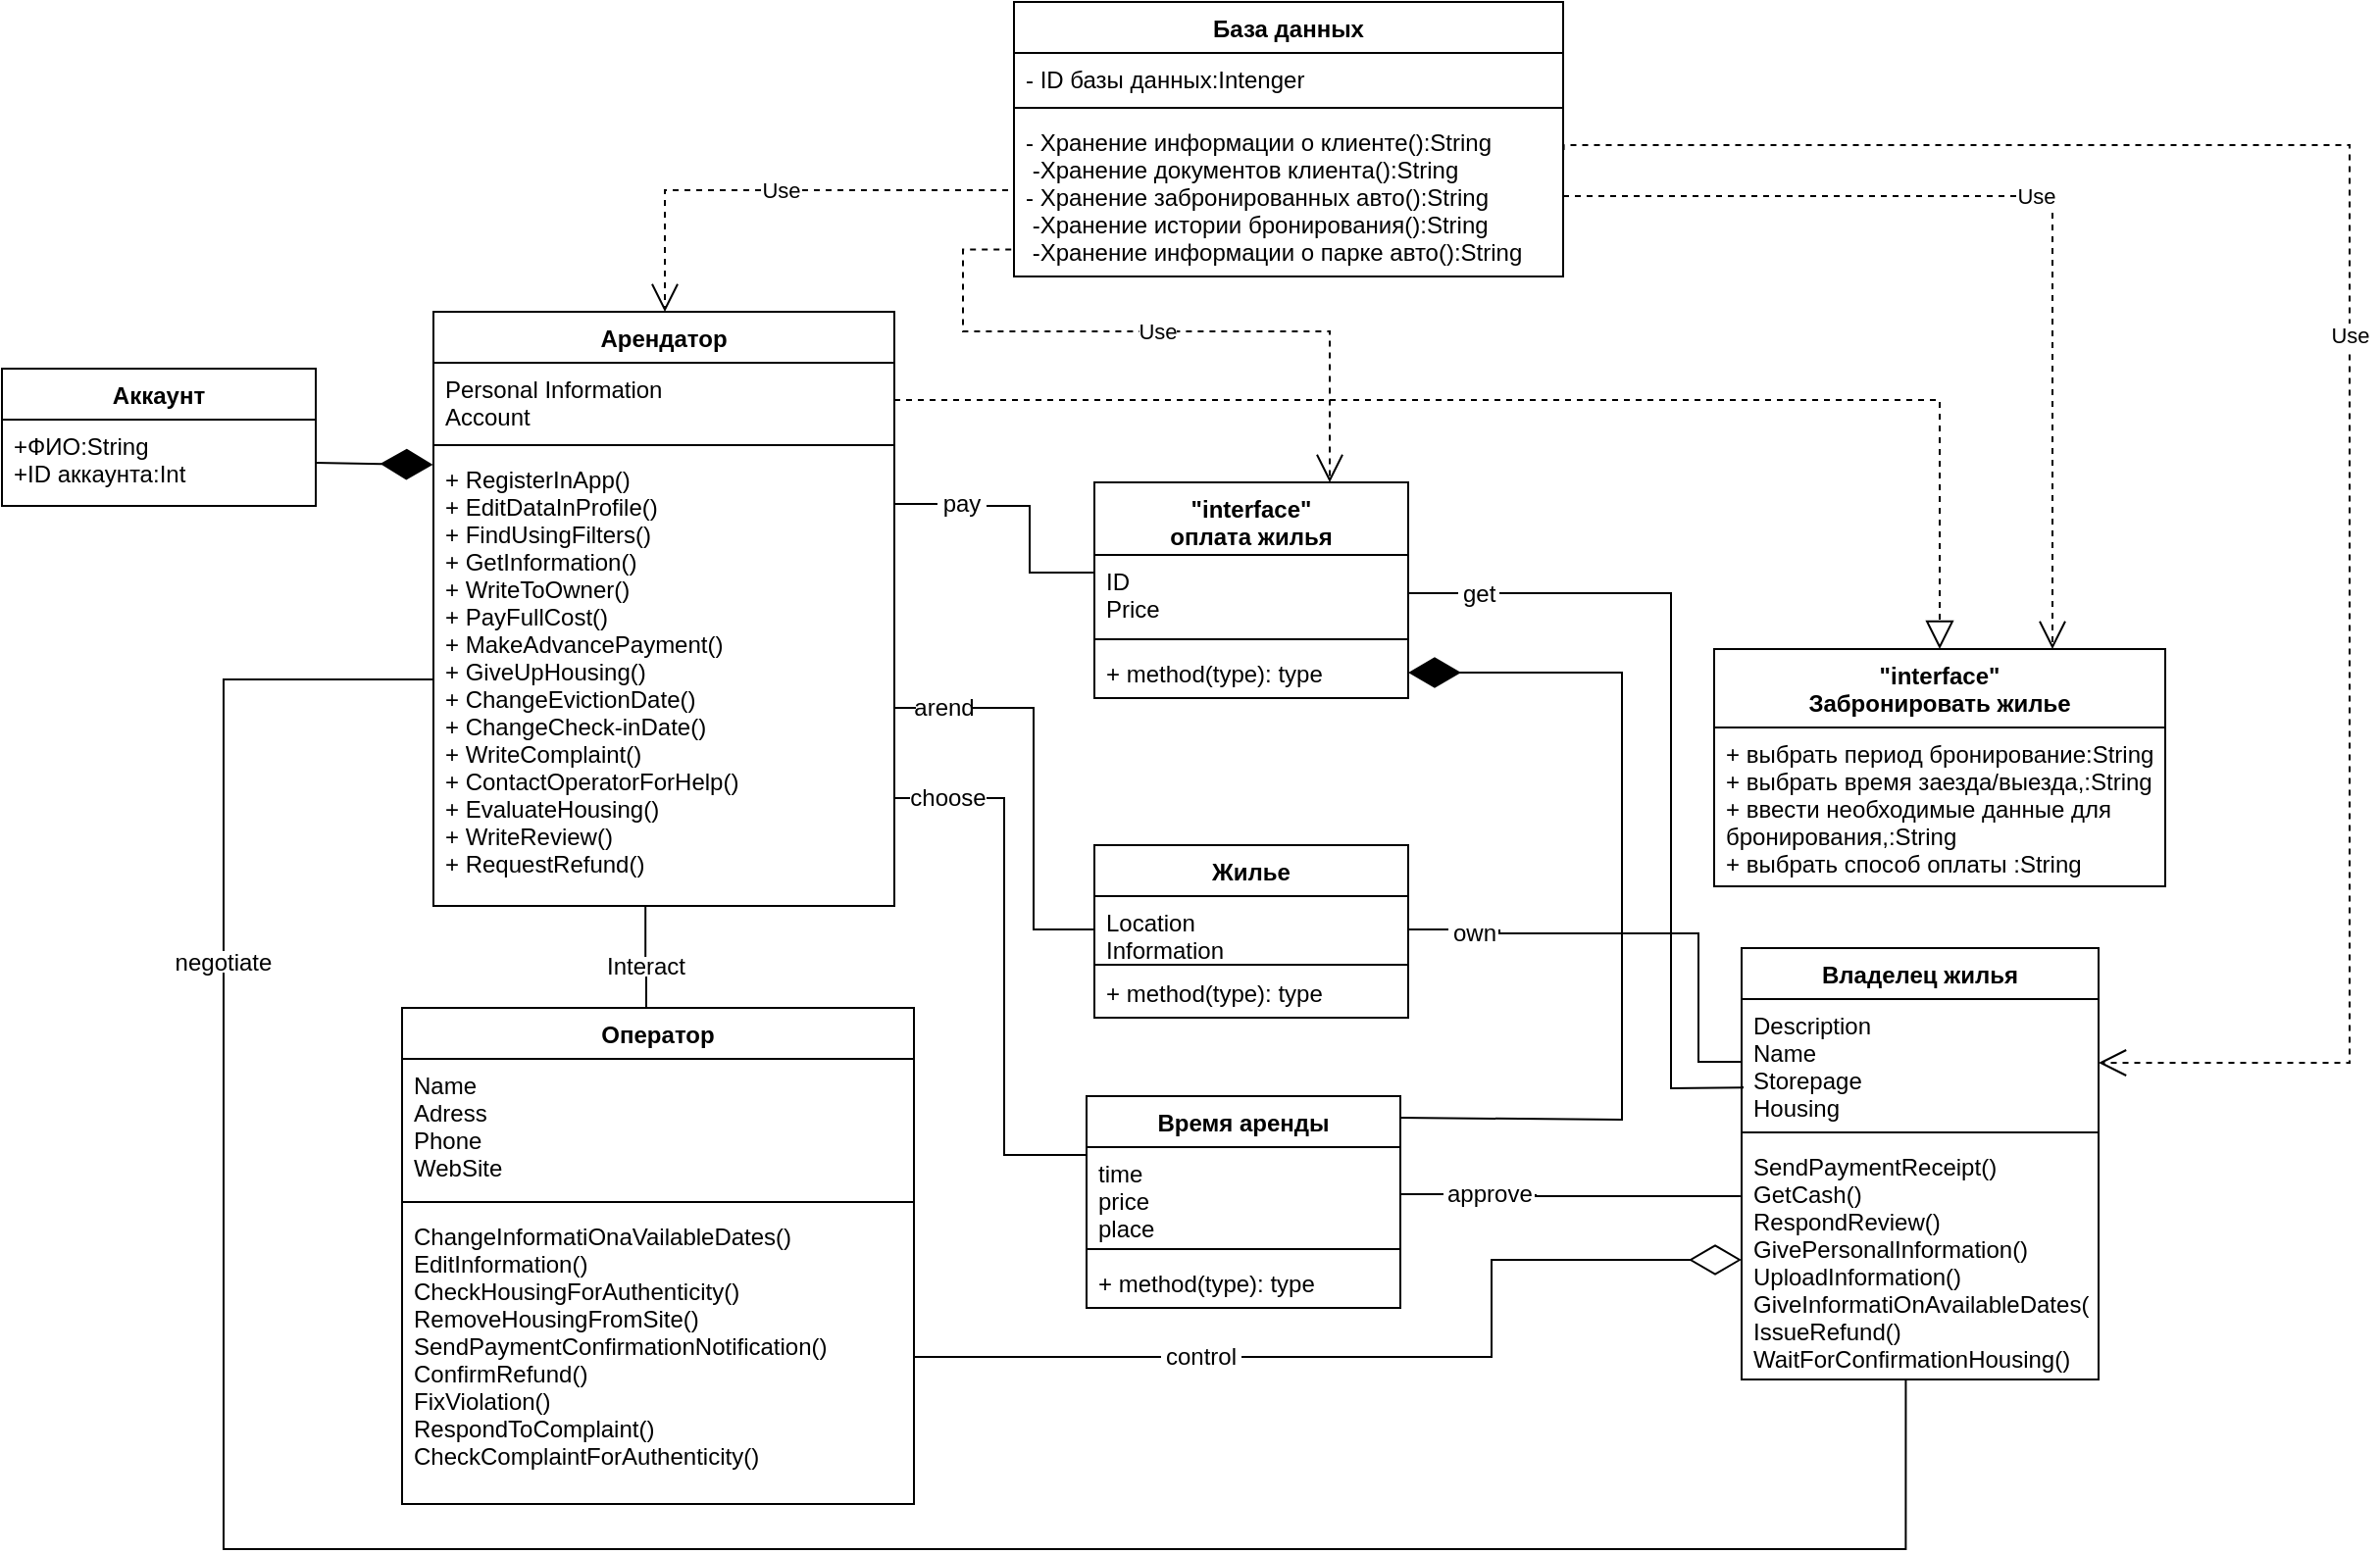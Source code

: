 <mxfile version="22.0.4" type="google" pages="2">
  <diagram id="-S3YY5vVqqPt6Rw0K9Pr" name="Страница 1">
    <mxGraphModel grid="0" page="0" gridSize="10" guides="1" tooltips="1" connect="1" arrows="1" fold="1" pageScale="1" pageWidth="827" pageHeight="1169" math="0" shadow="0">
      <root>
        <mxCell id="0" />
        <mxCell id="1" parent="0" />
        <mxCell id="wkZWv4jO5fBGfH9fX4oG-76" value="Арендатор" style="swimlane;fontStyle=1;align=center;verticalAlign=top;childLayout=stackLayout;horizontal=1;startSize=26;horizontalStack=0;resizeParent=1;resizeParentMax=0;resizeLast=0;collapsible=1;marginBottom=0;" vertex="1" parent="1">
          <mxGeometry x="136" y="1356" width="235" height="303" as="geometry" />
        </mxCell>
        <mxCell id="wkZWv4jO5fBGfH9fX4oG-77" value="Personal Information&#xa;Account" style="text;strokeColor=none;fillColor=none;align=left;verticalAlign=top;spacingLeft=4;spacingRight=4;overflow=hidden;rotatable=0;points=[[0,0.5],[1,0.5]];portConstraint=eastwest;" vertex="1" parent="wkZWv4jO5fBGfH9fX4oG-76">
          <mxGeometry y="26" width="235" height="38" as="geometry" />
        </mxCell>
        <mxCell id="wkZWv4jO5fBGfH9fX4oG-78" value="" style="line;strokeWidth=1;fillColor=none;align=left;verticalAlign=middle;spacingTop=-1;spacingLeft=3;spacingRight=3;rotatable=0;labelPosition=right;points=[];portConstraint=eastwest;" vertex="1" parent="wkZWv4jO5fBGfH9fX4oG-76">
          <mxGeometry y="64" width="235" height="8" as="geometry" />
        </mxCell>
        <mxCell id="wkZWv4jO5fBGfH9fX4oG-79" value="+ RegisterInApp()&#xa;+ EditDataInProfile()&#xa;+ FindUsingFilters()&#xa;+ GetInformation()&#xa;+ WriteToOwner()&#xa;+ PayFullCost()&#xa;+ MakeAdvancePayment()&#xa;+ GiveUpHousing()&#xa;+ ChangeEvictionDate()&#xa;+ ChangeCheck-inDate()&#xa;+ WriteComplaint()&#xa;+ ContactOperatorForHelp()&#xa;+ EvaluateHousing()&#xa;+ WriteReview()&#xa;+ RequestRefund()" style="text;strokeColor=none;fillColor=none;align=left;verticalAlign=top;spacingLeft=4;spacingRight=4;overflow=hidden;rotatable=0;points=[[0,0.5],[1,0.5]];portConstraint=eastwest;" vertex="1" parent="wkZWv4jO5fBGfH9fX4oG-76">
          <mxGeometry y="72" width="235" height="231" as="geometry" />
        </mxCell>
        <mxCell id="wkZWv4jO5fBGfH9fX4oG-81" value="Время аренды" style="swimlane;fontStyle=1;align=center;verticalAlign=top;childLayout=stackLayout;horizontal=1;startSize=26;horizontalStack=0;resizeParent=1;resizeParentMax=0;resizeLast=0;collapsible=1;marginBottom=0;" vertex="1" parent="1">
          <mxGeometry x="469" y="1756" width="160" height="108" as="geometry" />
        </mxCell>
        <mxCell id="wkZWv4jO5fBGfH9fX4oG-82" value="time&#xa;price &#xa;place" style="text;strokeColor=none;fillColor=none;align=left;verticalAlign=top;spacingLeft=4;spacingRight=4;overflow=hidden;rotatable=0;points=[[0,0.5],[1,0.5]];portConstraint=eastwest;" vertex="1" parent="wkZWv4jO5fBGfH9fX4oG-81">
          <mxGeometry y="26" width="160" height="48" as="geometry" />
        </mxCell>
        <mxCell id="wkZWv4jO5fBGfH9fX4oG-83" value="" style="line;strokeWidth=1;fillColor=none;align=left;verticalAlign=middle;spacingTop=-1;spacingLeft=3;spacingRight=3;rotatable=0;labelPosition=right;points=[];portConstraint=eastwest;" vertex="1" parent="wkZWv4jO5fBGfH9fX4oG-81">
          <mxGeometry y="74" width="160" height="8" as="geometry" />
        </mxCell>
        <mxCell id="wkZWv4jO5fBGfH9fX4oG-84" value="+ method(type): type" style="text;strokeColor=none;fillColor=none;align=left;verticalAlign=top;spacingLeft=4;spacingRight=4;overflow=hidden;rotatable=0;points=[[0,0.5],[1,0.5]];portConstraint=eastwest;" vertex="1" parent="wkZWv4jO5fBGfH9fX4oG-81">
          <mxGeometry y="82" width="160" height="26" as="geometry" />
        </mxCell>
        <mxCell id="wkZWv4jO5fBGfH9fX4oG-85" value="Оператор" style="swimlane;fontStyle=1;align=center;verticalAlign=top;childLayout=stackLayout;horizontal=1;startSize=26;horizontalStack=0;resizeParent=1;resizeParentMax=0;resizeLast=0;collapsible=1;marginBottom=0;" vertex="1" parent="1">
          <mxGeometry x="120" y="1711" width="261" height="253" as="geometry" />
        </mxCell>
        <mxCell id="wkZWv4jO5fBGfH9fX4oG-86" value="Name&#xa;Adress&#xa;Phone&#xa;WebSite" style="text;strokeColor=none;fillColor=none;align=left;verticalAlign=top;spacingLeft=4;spacingRight=4;overflow=hidden;rotatable=0;points=[[0,0.5],[1,0.5]];portConstraint=eastwest;" vertex="1" parent="wkZWv4jO5fBGfH9fX4oG-85">
          <mxGeometry y="26" width="261" height="69" as="geometry" />
        </mxCell>
        <mxCell id="wkZWv4jO5fBGfH9fX4oG-87" value="" style="line;strokeWidth=1;fillColor=none;align=left;verticalAlign=middle;spacingTop=-1;spacingLeft=3;spacingRight=3;rotatable=0;labelPosition=right;points=[];portConstraint=eastwest;" vertex="1" parent="wkZWv4jO5fBGfH9fX4oG-85">
          <mxGeometry y="95" width="261" height="8" as="geometry" />
        </mxCell>
        <mxCell id="wkZWv4jO5fBGfH9fX4oG-88" value="ChangeInformatiOnaVailableDates()&#xa;EditInformation()&#xa;CheckHousingForAuthenticity()&#xa;RemoveHousingFromSite()&#xa;SendPaymentConfirmationNotification()&#xa;ConfirmRefund()&#xa;FixViolation()&#xa;RespondToComplaint()&#xa;CheckComplaintForAuthenticity()" style="text;strokeColor=none;fillColor=none;align=left;verticalAlign=top;spacingLeft=4;spacingRight=4;overflow=hidden;rotatable=0;points=[[0,0.5],[1,0.5]];portConstraint=eastwest;" vertex="1" parent="wkZWv4jO5fBGfH9fX4oG-85">
          <mxGeometry y="103" width="261" height="150" as="geometry" />
        </mxCell>
        <mxCell id="wkZWv4jO5fBGfH9fX4oG-97" value="Жилье" style="swimlane;fontStyle=1;align=center;verticalAlign=top;childLayout=stackLayout;horizontal=1;startSize=26;horizontalStack=0;resizeParent=1;resizeParentMax=0;resizeLast=0;collapsible=1;marginBottom=0;" vertex="1" parent="1">
          <mxGeometry x="473" y="1628" width="160" height="88" as="geometry" />
        </mxCell>
        <mxCell id="wkZWv4jO5fBGfH9fX4oG-98" value="Location&#xa;Information" style="text;strokeColor=none;fillColor=none;align=left;verticalAlign=top;spacingLeft=4;spacingRight=4;overflow=hidden;rotatable=0;points=[[0,0.5],[1,0.5]];portConstraint=eastwest;" vertex="1" parent="wkZWv4jO5fBGfH9fX4oG-97">
          <mxGeometry y="26" width="160" height="34" as="geometry" />
        </mxCell>
        <mxCell id="wkZWv4jO5fBGfH9fX4oG-99" value="" style="line;strokeWidth=1;fillColor=none;align=left;verticalAlign=middle;spacingTop=-1;spacingLeft=3;spacingRight=3;rotatable=0;labelPosition=right;points=[];portConstraint=eastwest;" vertex="1" parent="wkZWv4jO5fBGfH9fX4oG-97">
          <mxGeometry y="60" width="160" height="2" as="geometry" />
        </mxCell>
        <mxCell id="wkZWv4jO5fBGfH9fX4oG-100" value="+ method(type): type" style="text;strokeColor=none;fillColor=none;align=left;verticalAlign=top;spacingLeft=4;spacingRight=4;overflow=hidden;rotatable=0;points=[[0,0.5],[1,0.5]];portConstraint=eastwest;" vertex="1" parent="wkZWv4jO5fBGfH9fX4oG-97">
          <mxGeometry y="62" width="160" height="26" as="geometry" />
        </mxCell>
        <mxCell id="wkZWv4jO5fBGfH9fX4oG-101" value="&quot;interface&quot;&#xa;оплата жилья" style="swimlane;fontStyle=1;align=center;verticalAlign=top;childLayout=stackLayout;horizontal=1;startSize=37;horizontalStack=0;resizeParent=1;resizeParentMax=0;resizeLast=0;collapsible=1;marginBottom=0;" vertex="1" parent="1">
          <mxGeometry x="473" y="1443" width="160" height="110" as="geometry" />
        </mxCell>
        <mxCell id="wkZWv4jO5fBGfH9fX4oG-102" value="ID&#xa;Price" style="text;strokeColor=none;fillColor=none;align=left;verticalAlign=top;spacingLeft=4;spacingRight=4;overflow=hidden;rotatable=0;points=[[0,0.5],[1,0.5]];portConstraint=eastwest;" vertex="1" parent="wkZWv4jO5fBGfH9fX4oG-101">
          <mxGeometry y="37" width="160" height="39" as="geometry" />
        </mxCell>
        <mxCell id="wkZWv4jO5fBGfH9fX4oG-103" value="" style="line;strokeWidth=1;fillColor=none;align=left;verticalAlign=middle;spacingTop=-1;spacingLeft=3;spacingRight=3;rotatable=0;labelPosition=right;points=[];portConstraint=eastwest;" vertex="1" parent="wkZWv4jO5fBGfH9fX4oG-101">
          <mxGeometry y="76" width="160" height="8" as="geometry" />
        </mxCell>
        <mxCell id="wkZWv4jO5fBGfH9fX4oG-104" value="+ method(type): type" style="text;strokeColor=none;fillColor=none;align=left;verticalAlign=top;spacingLeft=4;spacingRight=4;overflow=hidden;rotatable=0;points=[[0,0.5],[1,0.5]];portConstraint=eastwest;" vertex="1" parent="wkZWv4jO5fBGfH9fX4oG-101">
          <mxGeometry y="84" width="160" height="26" as="geometry" />
        </mxCell>
        <mxCell id="wkZWv4jO5fBGfH9fX4oG-107" value="Владелец жилья" style="swimlane;fontStyle=1;align=center;verticalAlign=top;childLayout=stackLayout;horizontal=1;startSize=26;horizontalStack=0;resizeParent=1;resizeParentMax=0;resizeLast=0;collapsible=1;marginBottom=0;" vertex="1" parent="1">
          <mxGeometry x="803" y="1680.5" width="182" height="220" as="geometry" />
        </mxCell>
        <mxCell id="wkZWv4jO5fBGfH9fX4oG-108" value="Description&#xa;Name&#xa;Storepage&#xa;Housing" style="text;strokeColor=none;fillColor=none;align=left;verticalAlign=top;spacingLeft=4;spacingRight=4;overflow=hidden;rotatable=0;points=[[0,0.5],[1,0.5]];portConstraint=eastwest;" vertex="1" parent="wkZWv4jO5fBGfH9fX4oG-107">
          <mxGeometry y="26" width="182" height="64" as="geometry" />
        </mxCell>
        <mxCell id="wkZWv4jO5fBGfH9fX4oG-109" value="" style="line;strokeWidth=1;fillColor=none;align=left;verticalAlign=middle;spacingTop=-1;spacingLeft=3;spacingRight=3;rotatable=0;labelPosition=right;points=[];portConstraint=eastwest;" vertex="1" parent="wkZWv4jO5fBGfH9fX4oG-107">
          <mxGeometry y="90" width="182" height="8" as="geometry" />
        </mxCell>
        <mxCell id="wkZWv4jO5fBGfH9fX4oG-110" value="SendPaymentReceipt()&#xa;GetCash()&#xa;RespondReview()&#xa;GivePersonalInformation()&#xa;UploadInformation()&#xa;GiveInformatiOnAvailableDates()&#xa;IssueRefund()&#xa;WaitForConfirmationHousing()" style="text;strokeColor=none;fillColor=none;align=left;verticalAlign=top;spacingLeft=4;spacingRight=4;overflow=hidden;rotatable=0;points=[[0,0.5],[1,0.5]];portConstraint=eastwest;" vertex="1" parent="wkZWv4jO5fBGfH9fX4oG-107">
          <mxGeometry y="98" width="182" height="122" as="geometry" />
        </mxCell>
        <mxCell id="wkZWv4jO5fBGfH9fX4oG-129" value="" style="endArrow=none;html=1;rounded=0;edgeStyle=orthogonalEdgeStyle;exitX=0;exitY=0.5;exitDx=0;exitDy=0;entryX=1;entryY=0.5;entryDx=0;entryDy=0;startArrow=none;" edge="1" parent="1" source="wkZWv4jO5fBGfH9fX4oG-149" target="wkZWv4jO5fBGfH9fX4oG-79">
          <mxGeometry relative="1" as="geometry">
            <mxPoint x="410" y="1648" as="sourcePoint" />
            <mxPoint x="570" y="1648" as="targetPoint" />
          </mxGeometry>
        </mxCell>
        <mxCell id="wkZWv4jO5fBGfH9fX4oG-136" value="" style="endArrow=none;html=1;rounded=0;edgeStyle=orthogonalEdgeStyle;entryX=0;entryY=0.5;entryDx=0;entryDy=0;startArrow=none;" edge="1" parent="1" source="wkZWv4jO5fBGfH9fX4oG-147" target="wkZWv4jO5fBGfH9fX4oG-102">
          <mxGeometry relative="1" as="geometry">
            <mxPoint x="439" y="1826" as="sourcePoint" />
            <mxPoint x="599" y="1826" as="targetPoint" />
            <Array as="points">
              <mxPoint x="440" y="1455" />
              <mxPoint x="440" y="1489" />
            </Array>
          </mxGeometry>
        </mxCell>
        <mxCell id="wkZWv4jO5fBGfH9fX4oG-140" value="" style="endArrow=diamondThin;endFill=0;endSize=24;html=1;rounded=0;edgeStyle=orthogonalEdgeStyle;exitX=1;exitY=0.5;exitDx=0;exitDy=0;entryX=0;entryY=0.5;entryDx=0;entryDy=0;startArrow=none;" edge="1" parent="1" source="vnEjhBpyxunlKA2A0PJT-8" target="wkZWv4jO5fBGfH9fX4oG-110">
          <mxGeometry width="160" relative="1" as="geometry">
            <mxPoint x="454" y="1663" as="sourcePoint" />
            <mxPoint x="614" y="1663" as="targetPoint" />
          </mxGeometry>
        </mxCell>
        <mxCell id="wkZWv4jO5fBGfH9fX4oG-147" value="pay" style="text;html=1;strokeColor=none;fillColor=none;align=center;verticalAlign=middle;whiteSpace=wrap;rounded=0;" vertex="1" parent="1">
          <mxGeometry x="393" y="1446" width="25" height="16" as="geometry" />
        </mxCell>
        <mxCell id="wkZWv4jO5fBGfH9fX4oG-148" value="" style="endArrow=none;html=1;rounded=0;edgeStyle=orthogonalEdgeStyle;entryX=0;entryY=0.5;entryDx=0;entryDy=0;" edge="1" parent="1" source="wkZWv4jO5fBGfH9fX4oG-79" target="wkZWv4jO5fBGfH9fX4oG-147">
          <mxGeometry relative="1" as="geometry">
            <mxPoint x="371" y="1455" as="sourcePoint" />
            <mxPoint x="473.0" y="1488.5" as="targetPoint" />
            <Array as="points">
              <mxPoint x="374" y="1454" />
              <mxPoint x="374" y="1454" />
            </Array>
          </mxGeometry>
        </mxCell>
        <mxCell id="wkZWv4jO5fBGfH9fX4oG-149" value="arend" style="text;html=1;strokeColor=none;fillColor=none;align=center;verticalAlign=middle;whiteSpace=wrap;rounded=0;" vertex="1" parent="1">
          <mxGeometry x="382" y="1543" width="29" height="30" as="geometry" />
        </mxCell>
        <mxCell id="wkZWv4jO5fBGfH9fX4oG-150" value="" style="endArrow=none;html=1;rounded=0;edgeStyle=orthogonalEdgeStyle;exitX=0;exitY=0.5;exitDx=0;exitDy=0;entryX=1;entryY=0.5;entryDx=0;entryDy=0;" edge="1" parent="1" source="wkZWv4jO5fBGfH9fX4oG-98" target="wkZWv4jO5fBGfH9fX4oG-149">
          <mxGeometry relative="1" as="geometry">
            <mxPoint x="471" y="1606" as="sourcePoint" />
            <mxPoint x="371" y="1558" as="targetPoint" />
          </mxGeometry>
        </mxCell>
        <mxCell id="wkZWv4jO5fBGfH9fX4oG-152" value="" style="endArrow=none;html=1;rounded=0;edgeStyle=orthogonalEdgeStyle;startArrow=none;exitX=0.5;exitY=1;exitDx=0;exitDy=0;" edge="1" parent="1" source="wkZWv4jO5fBGfH9fX4oG-153" target="wkZWv4jO5fBGfH9fX4oG-85">
          <mxGeometry relative="1" as="geometry">
            <mxPoint x="237" y="1704" as="sourcePoint" />
            <mxPoint x="244" y="1710" as="targetPoint" />
            <Array as="points">
              <mxPoint x="244" y="1711" />
              <mxPoint x="244" y="1711" />
            </Array>
          </mxGeometry>
        </mxCell>
        <mxCell id="wkZWv4jO5fBGfH9fX4oG-153" value="Interact" style="text;html=1;strokeColor=none;fillColor=none;align=center;verticalAlign=middle;whiteSpace=wrap;rounded=0;" vertex="1" parent="1">
          <mxGeometry x="224" y="1685" width="41" height="10" as="geometry" />
        </mxCell>
        <mxCell id="wkZWv4jO5fBGfH9fX4oG-154" value="" style="endArrow=none;html=1;rounded=0;edgeStyle=orthogonalEdgeStyle;exitX=0.46;exitY=1;exitDx=0;exitDy=0;exitPerimeter=0;" edge="1" parent="1" source="wkZWv4jO5fBGfH9fX4oG-79" target="wkZWv4jO5fBGfH9fX4oG-153">
          <mxGeometry relative="1" as="geometry">
            <mxPoint x="244.1" y="1673" as="sourcePoint" />
            <mxPoint x="250" y="1711" as="targetPoint" />
            <Array as="points">
              <mxPoint x="244" y="1678" />
              <mxPoint x="244" y="1678" />
            </Array>
          </mxGeometry>
        </mxCell>
        <mxCell id="wkZWv4jO5fBGfH9fX4oG-155" value="" style="endArrow=none;html=1;rounded=0;edgeStyle=orthogonalEdgeStyle;entryX=0;entryY=0.5;entryDx=0;entryDy=0;exitX=0.5;exitY=0;exitDx=0;exitDy=0;startArrow=none;" edge="1" parent="1" source="wkZWv4jO5fBGfH9fX4oG-151" target="wkZWv4jO5fBGfH9fX4oG-79">
          <mxGeometry relative="1" as="geometry">
            <mxPoint x="218" y="1563" as="sourcePoint" />
            <mxPoint x="378" y="1563" as="targetPoint" />
            <Array as="points">
              <mxPoint x="29" y="1544" />
            </Array>
          </mxGeometry>
        </mxCell>
        <mxCell id="wkZWv4jO5fBGfH9fX4oG-151" value="negotiate" style="text;html=1;strokeColor=none;fillColor=none;align=center;verticalAlign=middle;whiteSpace=wrap;rounded=0;" vertex="1" parent="1">
          <mxGeometry x="3" y="1682" width="52" height="11" as="geometry" />
        </mxCell>
        <mxCell id="wkZWv4jO5fBGfH9fX4oG-156" value="" style="endArrow=none;html=1;rounded=0;edgeStyle=orthogonalEdgeStyle;entryX=0.5;entryY=1;entryDx=0;entryDy=0;exitX=0.46;exitY=1.004;exitDx=0;exitDy=0;exitPerimeter=0;" edge="1" parent="1" source="wkZWv4jO5fBGfH9fX4oG-110" target="wkZWv4jO5fBGfH9fX4oG-151">
          <mxGeometry relative="1" as="geometry">
            <mxPoint x="945.92" y="1948.232" as="sourcePoint" />
            <mxPoint x="136" y="1558" as="targetPoint" />
            <Array as="points">
              <mxPoint x="887" y="1987" />
              <mxPoint x="29" y="1987" />
            </Array>
          </mxGeometry>
        </mxCell>
        <mxCell id="vnEjhBpyxunlKA2A0PJT-5" value="choose" style="text;html=1;strokeColor=none;fillColor=none;align=center;verticalAlign=middle;whiteSpace=wrap;rounded=0;" vertex="1" parent="1">
          <mxGeometry x="379" y="1596" width="39" height="16" as="geometry" />
        </mxCell>
        <mxCell id="vnEjhBpyxunlKA2A0PJT-6" value="" style="edgeStyle=orthogonalEdgeStyle;rounded=0;orthogonalLoop=1;jettySize=auto;html=1;entryX=0;entryY=0.5;entryDx=0;entryDy=0;endArrow=none;" edge="1" parent="1" source="wkZWv4jO5fBGfH9fX4oG-76" target="vnEjhBpyxunlKA2A0PJT-5">
          <mxGeometry relative="1" as="geometry">
            <mxPoint x="371" y="1605" as="sourcePoint" />
            <mxPoint x="473" y="1786" as="targetPoint" />
            <Array as="points">
              <mxPoint x="379" y="1604" />
              <mxPoint x="379" y="1604" />
            </Array>
          </mxGeometry>
        </mxCell>
        <mxCell id="vnEjhBpyxunlKA2A0PJT-7" value="" style="endArrow=none;html=1;rounded=0;edgeStyle=orthogonalEdgeStyle;entryX=1;entryY=0.5;entryDx=0;entryDy=0;" edge="1" parent="1" source="wkZWv4jO5fBGfH9fX4oG-82" target="vnEjhBpyxunlKA2A0PJT-5">
          <mxGeometry relative="1" as="geometry">
            <mxPoint x="441" y="1678" as="sourcePoint" />
            <mxPoint x="379" y="1599" as="targetPoint" />
            <Array as="points">
              <mxPoint x="427" y="1786" />
              <mxPoint x="427" y="1604" />
            </Array>
          </mxGeometry>
        </mxCell>
        <mxCell id="vnEjhBpyxunlKA2A0PJT-8" value="control" style="text;html=1;strokeColor=none;fillColor=none;align=center;verticalAlign=middle;whiteSpace=wrap;rounded=0;" vertex="1" parent="1">
          <mxGeometry x="507" y="1884" width="41" height="10" as="geometry" />
        </mxCell>
        <mxCell id="vnEjhBpyxunlKA2A0PJT-9" value="" style="endArrow=none;endFill=0;endSize=24;html=1;rounded=0;edgeStyle=orthogonalEdgeStyle;exitX=1;exitY=0.5;exitDx=0;exitDy=0;entryX=0;entryY=0.5;entryDx=0;entryDy=0;" edge="1" parent="1" source="wkZWv4jO5fBGfH9fX4oG-88" target="vnEjhBpyxunlKA2A0PJT-8">
          <mxGeometry width="160" relative="1" as="geometry">
            <mxPoint x="381" y="1889" as="sourcePoint" />
            <mxPoint x="872" y="1889" as="targetPoint" />
          </mxGeometry>
        </mxCell>
        <mxCell id="vnEjhBpyxunlKA2A0PJT-10" value="" style="endArrow=none;html=1;rounded=0;edgeStyle=orthogonalEdgeStyle;entryX=1;entryY=0.5;entryDx=0;entryDy=0;exitX=0;exitY=0.5;exitDx=0;exitDy=0;startArrow=none;" edge="1" parent="1" source="vnEjhBpyxunlKA2A0PJT-15" target="wkZWv4jO5fBGfH9fX4oG-98">
          <mxGeometry relative="1" as="geometry">
            <mxPoint x="714" y="1761" as="sourcePoint" />
            <mxPoint x="659" y="1578.971" as="targetPoint" />
            <Array as="points" />
          </mxGeometry>
        </mxCell>
        <mxCell id="vnEjhBpyxunlKA2A0PJT-11" value="" style="endArrow=none;html=1;rounded=0;edgeStyle=orthogonalEdgeStyle;entryX=1;entryY=0.5;entryDx=0;entryDy=0;exitX=0;exitY=0.5;exitDx=0;exitDy=0;startArrow=none;" edge="1" parent="1" source="vnEjhBpyxunlKA2A0PJT-17" target="wkZWv4jO5fBGfH9fX4oG-82">
          <mxGeometry relative="1" as="geometry">
            <mxPoint x="683" y="1711" as="sourcePoint" />
            <mxPoint x="628" y="1528.971" as="targetPoint" />
            <Array as="points" />
          </mxGeometry>
        </mxCell>
        <mxCell id="vnEjhBpyxunlKA2A0PJT-12" value="" style="endArrow=none;html=1;rounded=0;edgeStyle=orthogonalEdgeStyle;entryX=1;entryY=0.5;entryDx=0;entryDy=0;exitX=0;exitY=0.5;exitDx=0;exitDy=0;startArrow=none;" edge="1" parent="1" source="vnEjhBpyxunlKA2A0PJT-13" target="wkZWv4jO5fBGfH9fX4oG-102">
          <mxGeometry relative="1" as="geometry">
            <mxPoint x="744" y="1741" as="sourcePoint" />
            <mxPoint x="689" y="1558.971" as="targetPoint" />
            <Array as="points" />
          </mxGeometry>
        </mxCell>
        <mxCell id="vnEjhBpyxunlKA2A0PJT-13" value="get" style="text;whiteSpace=wrap;html=1;" vertex="1" parent="1">
          <mxGeometry x="658.5" y="1485.5" width="21" height="28" as="geometry" />
        </mxCell>
        <mxCell id="vnEjhBpyxunlKA2A0PJT-14" value="" style="endArrow=none;html=1;rounded=0;edgeStyle=orthogonalEdgeStyle;entryX=1;entryY=0.5;entryDx=0;entryDy=0;exitX=-0.002;exitY=0.705;exitDx=0;exitDy=0;exitPerimeter=0;" edge="1" parent="1" source="wkZWv4jO5fBGfH9fX4oG-108" target="vnEjhBpyxunlKA2A0PJT-13">
          <mxGeometry relative="1" as="geometry">
            <mxPoint x="873.456" y="1784.3" as="sourcePoint" />
            <mxPoint x="633" y="1488.5" as="targetPoint" />
            <Array as="points">
              <mxPoint x="804" y="1752" />
              <mxPoint x="767" y="1752" />
              <mxPoint x="767" y="1500" />
            </Array>
          </mxGeometry>
        </mxCell>
        <mxCell id="vnEjhBpyxunlKA2A0PJT-15" value="own" style="text;whiteSpace=wrap;html=1;" vertex="1" parent="1">
          <mxGeometry x="653.5" y="1658.5" width="26" height="25" as="geometry" />
        </mxCell>
        <mxCell id="vnEjhBpyxunlKA2A0PJT-16" value="" style="endArrow=none;html=1;rounded=0;edgeStyle=orthogonalEdgeStyle;entryX=1;entryY=0.5;entryDx=0;entryDy=0;exitX=0;exitY=0.5;exitDx=0;exitDy=0;" edge="1" parent="1" source="wkZWv4jO5fBGfH9fX4oG-108" target="vnEjhBpyxunlKA2A0PJT-15">
          <mxGeometry relative="1" as="geometry">
            <mxPoint x="872" y="1794.5" as="sourcePoint" />
            <mxPoint x="633" y="1637" as="targetPoint" />
            <Array as="points">
              <mxPoint x="781" y="1739" />
              <mxPoint x="781" y="1673" />
              <mxPoint x="680" y="1673" />
            </Array>
          </mxGeometry>
        </mxCell>
        <mxCell id="vnEjhBpyxunlKA2A0PJT-17" value="approve" style="text;whiteSpace=wrap;html=1;" vertex="1" parent="1">
          <mxGeometry x="651" y="1792" width="47" height="28" as="geometry" />
        </mxCell>
        <mxCell id="vnEjhBpyxunlKA2A0PJT-18" value="" style="endArrow=none;html=1;rounded=0;edgeStyle=orthogonalEdgeStyle;entryX=1;entryY=0.5;entryDx=0;entryDy=0;exitX=-0.003;exitY=0.234;exitDx=0;exitDy=0;exitPerimeter=0;" edge="1" parent="1" source="wkZWv4jO5fBGfH9fX4oG-110" target="vnEjhBpyxunlKA2A0PJT-17">
          <mxGeometry relative="1" as="geometry">
            <mxPoint x="871.272" y="1806.281" as="sourcePoint" />
            <mxPoint x="633" y="1786" as="targetPoint" />
            <Array as="points">
              <mxPoint x="698" y="1807" />
            </Array>
          </mxGeometry>
        </mxCell>
        <mxCell id="6zBJDuaUsH8erSHYBg0u-50" value="&quot;interface&quot;&#xa;Забронировать жилье" style="swimlane;fontStyle=1;align=center;verticalAlign=top;childLayout=stackLayout;horizontal=1;startSize=40;horizontalStack=0;resizeParent=1;resizeParentMax=0;resizeLast=0;collapsible=1;marginBottom=0;" vertex="1" parent="1">
          <mxGeometry x="789" y="1528" width="230" height="121" as="geometry" />
        </mxCell>
        <mxCell id="6zBJDuaUsH8erSHYBg0u-51" value="+ выбрать период бронирование:String&#xa;+ выбрать время заезда/выезда,:String&#xa;+ ввести необходимые данные для &#xa;бронирования,:String&#xa;+ выбрать способ оплаты :String" style="text;strokeColor=none;fillColor=none;align=left;verticalAlign=top;spacingLeft=4;spacingRight=4;overflow=hidden;rotatable=0;points=[[0,0.5],[1,0.5]];portConstraint=eastwest;" vertex="1" parent="6zBJDuaUsH8erSHYBg0u-50">
          <mxGeometry y="40" width="230" height="81" as="geometry" />
        </mxCell>
        <mxCell id="6zBJDuaUsH8erSHYBg0u-53" value="" style="endArrow=block;dashed=1;endFill=0;endSize=12;html=1;rounded=0;exitX=1;exitY=0.5;exitDx=0;exitDy=0;entryX=0.5;entryY=0;entryDx=0;entryDy=0;edgeStyle=orthogonalEdgeStyle;" edge="1" parent="1" source="wkZWv4jO5fBGfH9fX4oG-77" target="6zBJDuaUsH8erSHYBg0u-50">
          <mxGeometry width="160" relative="1" as="geometry">
            <mxPoint x="1139" y="1346" as="sourcePoint" />
            <mxPoint x="999" y="1335" as="targetPoint" />
            <Array as="points">
              <mxPoint x="904" y="1401" />
            </Array>
          </mxGeometry>
        </mxCell>
        <mxCell id="6zBJDuaUsH8erSHYBg0u-54" value="База данных" style="swimlane;fontStyle=1;align=center;verticalAlign=top;childLayout=stackLayout;horizontal=1;startSize=26;horizontalStack=0;resizeParent=1;resizeParentMax=0;resizeLast=0;collapsible=1;marginBottom=0;" vertex="1" parent="1">
          <mxGeometry x="432" y="1198" width="280" height="140" as="geometry" />
        </mxCell>
        <mxCell id="6zBJDuaUsH8erSHYBg0u-55" value="- ID базы данных:Intenger" style="text;strokeColor=none;fillColor=none;align=left;verticalAlign=top;spacingLeft=4;spacingRight=4;overflow=hidden;rotatable=0;points=[[0,0.5],[1,0.5]];portConstraint=eastwest;" vertex="1" parent="6zBJDuaUsH8erSHYBg0u-54">
          <mxGeometry y="26" width="280" height="24" as="geometry" />
        </mxCell>
        <mxCell id="6zBJDuaUsH8erSHYBg0u-56" value="" style="line;strokeWidth=1;fillColor=none;align=left;verticalAlign=middle;spacingTop=-1;spacingLeft=3;spacingRight=3;rotatable=0;labelPosition=right;points=[];portConstraint=eastwest;" vertex="1" parent="6zBJDuaUsH8erSHYBg0u-54">
          <mxGeometry y="50" width="280" height="8" as="geometry" />
        </mxCell>
        <mxCell id="6zBJDuaUsH8erSHYBg0u-57" value="- Хранение информации о клиенте():String&#xa; -Хранение документов клиента():String&#xa;- Хранение забронированных авто():String&#xa; -Хранение истории бронирования():String&#xa; -Хранение информации о парке авто():String" style="text;strokeColor=none;fillColor=none;align=left;verticalAlign=top;spacingLeft=4;spacingRight=4;overflow=hidden;rotatable=0;points=[[0,0.5],[1,0.5]];portConstraint=eastwest;" vertex="1" parent="6zBJDuaUsH8erSHYBg0u-54">
          <mxGeometry y="58" width="280" height="82" as="geometry" />
        </mxCell>
        <mxCell id="6zBJDuaUsH8erSHYBg0u-58" value="Use" style="endArrow=open;endSize=12;dashed=1;html=1;rounded=0;exitX=1;exitY=0.5;exitDx=0;exitDy=0;edgeStyle=orthogonalEdgeStyle;entryX=0.75;entryY=0;entryDx=0;entryDy=0;" edge="1" parent="1" source="6zBJDuaUsH8erSHYBg0u-57" target="6zBJDuaUsH8erSHYBg0u-50">
          <mxGeometry width="160" relative="1" as="geometry">
            <mxPoint x="1864" y="1207" as="sourcePoint" />
            <mxPoint x="1724" y="1521" as="targetPoint" />
            <Array as="points">
              <mxPoint x="961" y="1297" />
            </Array>
          </mxGeometry>
        </mxCell>
        <mxCell id="6zBJDuaUsH8erSHYBg0u-59" value="Use" style="endArrow=open;endSize=12;dashed=1;html=1;rounded=0;exitX=0;exitY=0.5;exitDx=0;exitDy=0;edgeStyle=orthogonalEdgeStyle;entryX=0.5;entryY=0;entryDx=0;entryDy=0;" edge="1" parent="1" source="6zBJDuaUsH8erSHYBg0u-57" target="wkZWv4jO5fBGfH9fX4oG-76">
          <mxGeometry width="160" relative="1" as="geometry">
            <mxPoint x="722" y="1307" as="sourcePoint" />
            <mxPoint x="1041" y="1588" as="targetPoint" />
            <Array as="points">
              <mxPoint x="432" y="1294" />
              <mxPoint x="254" y="1294" />
              <mxPoint x="254" y="1356" />
            </Array>
          </mxGeometry>
        </mxCell>
        <mxCell id="6zBJDuaUsH8erSHYBg0u-60" value="Use" style="endArrow=open;endSize=12;dashed=1;html=1;rounded=0;edgeStyle=orthogonalEdgeStyle;entryX=1;entryY=0.5;entryDx=0;entryDy=0;exitX=1.001;exitY=0.214;exitDx=0;exitDy=0;exitPerimeter=0;" edge="1" parent="1" source="6zBJDuaUsH8erSHYBg0u-57" target="wkZWv4jO5fBGfH9fX4oG-108">
          <mxGeometry width="160" relative="1" as="geometry">
            <mxPoint x="446" y="1415" as="sourcePoint" />
            <mxPoint x="264" y="1366" as="targetPoint" />
            <Array as="points">
              <mxPoint x="712" y="1271" />
              <mxPoint x="1113" y="1271" />
              <mxPoint x="1113" y="1739" />
              <mxPoint x="985" y="1739" />
            </Array>
          </mxGeometry>
        </mxCell>
        <mxCell id="6zBJDuaUsH8erSHYBg0u-61" value="" style="endArrow=diamondThin;endFill=1;endSize=24;html=1;rounded=0;exitX=1;exitY=0.102;exitDx=0;exitDy=0;entryX=1;entryY=0.5;entryDx=0;entryDy=0;exitPerimeter=0;edgeStyle=orthogonalEdgeStyle;" edge="1" parent="1" source="wkZWv4jO5fBGfH9fX4oG-81" target="wkZWv4jO5fBGfH9fX4oG-104">
          <mxGeometry width="160" relative="1" as="geometry">
            <mxPoint x="1334" y="1352" as="sourcePoint" />
            <mxPoint x="1504" y="1324" as="targetPoint" />
            <Array as="points">
              <mxPoint x="742" y="1768" />
              <mxPoint x="742" y="1540" />
            </Array>
          </mxGeometry>
        </mxCell>
        <mxCell id="6zBJDuaUsH8erSHYBg0u-62" value="Аккаунт" style="swimlane;fontStyle=1;align=center;verticalAlign=top;childLayout=stackLayout;horizontal=1;startSize=26;horizontalStack=0;resizeParent=1;resizeParentMax=0;resizeLast=0;collapsible=1;marginBottom=0;" vertex="1" parent="1">
          <mxGeometry x="-84" y="1385" width="160" height="70" as="geometry" />
        </mxCell>
        <mxCell id="6zBJDuaUsH8erSHYBg0u-63" value="+ФИО:String&#xa;+ID аккаунта:Int" style="text;strokeColor=none;fillColor=none;align=left;verticalAlign=top;spacingLeft=4;spacingRight=4;overflow=hidden;rotatable=0;points=[[0,0.5],[1,0.5]];portConstraint=eastwest;" vertex="1" parent="6zBJDuaUsH8erSHYBg0u-62">
          <mxGeometry y="26" width="160" height="44" as="geometry" />
        </mxCell>
        <mxCell id="6zBJDuaUsH8erSHYBg0u-64" value="" style="endArrow=diamondThin;endFill=1;endSize=24;html=1;rounded=0;exitX=1;exitY=0.5;exitDx=0;exitDy=0;entryX=-0.001;entryY=0.026;entryDx=0;entryDy=0;entryPerimeter=0;" edge="1" parent="1" source="6zBJDuaUsH8erSHYBg0u-63" target="wkZWv4jO5fBGfH9fX4oG-79">
          <mxGeometry width="160" relative="1" as="geometry">
            <mxPoint x="-186" y="1526" as="sourcePoint" />
            <mxPoint x="-68" y="1526" as="targetPoint" />
          </mxGeometry>
        </mxCell>
        <mxCell id="6zBJDuaUsH8erSHYBg0u-65" value="Use" style="endArrow=open;endSize=12;dashed=1;html=1;rounded=0;exitX=-0.005;exitY=0.833;exitDx=0;exitDy=0;edgeStyle=orthogonalEdgeStyle;entryX=0.75;entryY=0;entryDx=0;entryDy=0;exitPerimeter=0;" edge="1" parent="1" source="6zBJDuaUsH8erSHYBg0u-57" target="wkZWv4jO5fBGfH9fX4oG-101">
          <mxGeometry width="160" relative="1" as="geometry">
            <mxPoint x="442" y="1307" as="sourcePoint" />
            <mxPoint x="264" y="1366" as="targetPoint" />
            <Array as="points">
              <mxPoint x="406" y="1324" />
              <mxPoint x="406" y="1366" />
              <mxPoint x="593" y="1366" />
            </Array>
          </mxGeometry>
        </mxCell>
      </root>
    </mxGraphModel>
  </diagram>
  <diagram id="GhUxTWc-TU406XTwrPqj" name="Page-2">
    <mxGraphModel dx="4303" dy="-1923" grid="1" gridSize="10" guides="1" tooltips="1" connect="1" arrows="1" fold="1" page="1" pageScale="1" pageWidth="827" pageHeight="1169" math="0" shadow="0">
      <root>
        <mxCell id="0" />
        <mxCell id="1" parent="0" />
        <mxCell id="fJXPCTAfPzouTZdKBu9i-1" style="edgeStyle=none;rounded=0;orthogonalLoop=1;jettySize=auto;html=1;exitX=0.5;exitY=1;exitDx=0;exitDy=0;exitPerimeter=0;entryX=0.5;entryY=0;entryDx=0;entryDy=0;entryPerimeter=0;" parent="1" source="fJXPCTAfPzouTZdKBu9i-2" target="fJXPCTAfPzouTZdKBu9i-4" edge="1">
          <mxGeometry relative="1" as="geometry" />
        </mxCell>
        <mxCell id="fJXPCTAfPzouTZdKBu9i-2" value="Пользователь авторезировался в приложении" style="points=[[0.145,0.145,0],[0.5,0,0],[0.855,0.145,0],[1,0.5,0],[0.855,0.855,0],[0.5,1,0],[0.145,0.855,0],[0,0.5,0]];shape=mxgraph.bpmn.event;html=1;verticalLabelPosition=bottom;labelBackgroundColor=#ffffff;verticalAlign=top;align=center;perimeter=ellipsePerimeter;outlineConnect=0;aspect=fixed;outline=standard;symbol=general;" parent="1" vertex="1">
          <mxGeometry x="-587" y="3530" width="50" height="50" as="geometry" />
        </mxCell>
        <mxCell id="fJXPCTAfPzouTZdKBu9i-3" style="edgeStyle=orthogonalEdgeStyle;rounded=0;orthogonalLoop=1;jettySize=auto;html=1;exitX=0.5;exitY=1;exitDx=0;exitDy=0;exitPerimeter=0;entryX=0.5;entryY=0;entryDx=0;entryDy=0;entryPerimeter=0;" parent="1" source="fJXPCTAfPzouTZdKBu9i-4" target="fJXPCTAfPzouTZdKBu9i-7" edge="1">
          <mxGeometry relative="1" as="geometry" />
        </mxCell>
        <mxCell id="fJXPCTAfPzouTZdKBu9i-4" value="Добавить нового ползователя в базу данных" style="points=[[0.25,0,0],[0.5,0,0],[0.75,0,0],[1,0.25,0],[1,0.5,0],[1,0.75,0],[0.75,1,0],[0.5,1,0],[0.25,1,0],[0,0.75,0],[0,0.5,0],[0,0.25,0]];shape=mxgraph.bpmn.task;whiteSpace=wrap;rectStyle=rounded;size=10;taskMarker=abstract;" parent="1" vertex="1">
          <mxGeometry x="-622" y="3617" width="120" height="80" as="geometry" />
        </mxCell>
        <mxCell id="fJXPCTAfPzouTZdKBu9i-5" style="edgeStyle=orthogonalEdgeStyle;rounded=0;orthogonalLoop=1;jettySize=auto;html=1;exitX=0;exitY=0.5;exitDx=0;exitDy=0;exitPerimeter=0;entryX=0.5;entryY=0;entryDx=0;entryDy=0;entryPerimeter=0;" parent="1" source="fJXPCTAfPzouTZdKBu9i-7" target="fJXPCTAfPzouTZdKBu9i-16" edge="1">
          <mxGeometry relative="1" as="geometry" />
        </mxCell>
        <mxCell id="fJXPCTAfPzouTZdKBu9i-6" style="edgeStyle=orthogonalEdgeStyle;rounded=0;orthogonalLoop=1;jettySize=auto;html=1;exitX=1;exitY=0.5;exitDx=0;exitDy=0;exitPerimeter=0;entryX=0.5;entryY=0;entryDx=0;entryDy=0;entryPerimeter=0;" parent="1" source="fJXPCTAfPzouTZdKBu9i-7" target="fJXPCTAfPzouTZdKBu9i-18" edge="1">
          <mxGeometry relative="1" as="geometry" />
        </mxCell>
        <mxCell id="fJXPCTAfPzouTZdKBu9i-7" value="" style="points=[[0.25,0.25,0],[0.5,0,0],[0.75,0.25,0],[1,0.5,0],[0.75,0.75,0],[0.5,1,0],[0.25,0.75,0],[0,0.5,0]];shape=mxgraph.bpmn.gateway2;html=1;verticalLabelPosition=bottom;labelBackgroundColor=#ffffff;verticalAlign=top;align=center;perimeter=rhombusPerimeter;outlineConnect=0;outline=none;symbol=none;gwType=exclusive;" parent="1" vertex="1">
          <mxGeometry x="-587" y="3717" width="50" height="50" as="geometry" />
        </mxCell>
        <mxCell id="fJXPCTAfPzouTZdKBu9i-8" style="edgeStyle=orthogonalEdgeStyle;rounded=0;orthogonalLoop=1;jettySize=auto;html=1;exitX=0;exitY=0.5;exitDx=0;exitDy=0;exitPerimeter=0;entryX=0.5;entryY=0;entryDx=0;entryDy=0;entryPerimeter=0;" parent="1" source="fJXPCTAfPzouTZdKBu9i-11" target="fJXPCTAfPzouTZdKBu9i-26" edge="1">
          <mxGeometry relative="1" as="geometry" />
        </mxCell>
        <mxCell id="fJXPCTAfPzouTZdKBu9i-9" style="edgeStyle=orthogonalEdgeStyle;rounded=0;orthogonalLoop=1;jettySize=auto;html=1;exitX=0.5;exitY=1;exitDx=0;exitDy=0;exitPerimeter=0;entryX=0.5;entryY=0;entryDx=0;entryDy=0;entryPerimeter=0;" parent="1" source="fJXPCTAfPzouTZdKBu9i-11" target="fJXPCTAfPzouTZdKBu9i-28" edge="1">
          <mxGeometry relative="1" as="geometry" />
        </mxCell>
        <mxCell id="fJXPCTAfPzouTZdKBu9i-10" style="edgeStyle=orthogonalEdgeStyle;rounded=0;orthogonalLoop=1;jettySize=auto;html=1;exitX=1;exitY=0.5;exitDx=0;exitDy=0;exitPerimeter=0;entryX=0.5;entryY=0;entryDx=0;entryDy=0;entryPerimeter=0;" parent="1" source="fJXPCTAfPzouTZdKBu9i-11" target="fJXPCTAfPzouTZdKBu9i-30" edge="1">
          <mxGeometry relative="1" as="geometry" />
        </mxCell>
        <mxCell id="fJXPCTAfPzouTZdKBu9i-11" value="" style="points=[[0.25,0.25,0],[0.5,0,0],[0.75,0.25,0],[1,0.5,0],[0.75,0.75,0],[0.5,1,0],[0.25,0.75,0],[0,0.5,0]];shape=mxgraph.bpmn.gateway2;html=1;verticalLabelPosition=bottom;labelBackgroundColor=#ffffff;verticalAlign=top;align=center;perimeter=rhombusPerimeter;outlineConnect=0;outline=none;symbol=none;gwType=parallel;" parent="1" vertex="1">
          <mxGeometry x="-587" y="4217" width="50" height="50" as="geometry" />
        </mxCell>
        <mxCell id="fJXPCTAfPzouTZdKBu9i-12" style="edgeStyle=orthogonalEdgeStyle;rounded=0;orthogonalLoop=1;jettySize=auto;html=1;exitX=0.5;exitY=1;exitDx=0;exitDy=0;exitPerimeter=0;entryX=0.5;entryY=0;entryDx=0;entryDy=0;entryPerimeter=0;" parent="1" source="fJXPCTAfPzouTZdKBu9i-13" target="fJXPCTAfPzouTZdKBu9i-35" edge="1">
          <mxGeometry relative="1" as="geometry">
            <mxPoint x="-562.571" y="4595.429" as="targetPoint" />
          </mxGeometry>
        </mxCell>
        <mxCell id="fJXPCTAfPzouTZdKBu9i-13" value="Получить ответ от владельца жилья" style="points=[[0.145,0.145,0],[0.5,0,0],[0.855,0.145,0],[1,0.5,0],[0.855,0.855,0],[0.5,1,0],[0.145,0.855,0],[0,0.5,0]];shape=mxgraph.bpmn.event;html=1;verticalLabelPosition=bottom;labelBackgroundColor=#ffffff;verticalAlign=top;align=center;perimeter=ellipsePerimeter;outlineConnect=0;aspect=fixed;outline=throwing;symbol=message;" parent="1" vertex="1">
          <mxGeometry x="-587" y="4487" width="50" height="50" as="geometry" />
        </mxCell>
        <mxCell id="fJXPCTAfPzouTZdKBu9i-14" value="Закончить поиски" style="points=[[0.145,0.145,0],[0.5,0,0],[0.855,0.145,0],[1,0.5,0],[0.855,0.855,0],[0.5,1,0],[0.145,0.855,0],[0,0.5,0]];shape=mxgraph.bpmn.event;html=1;verticalLabelPosition=bottom;labelBackgroundColor=#ffffff;verticalAlign=top;align=center;perimeter=ellipsePerimeter;outlineConnect=0;aspect=fixed;outline=end;symbol=terminate2;" parent="1" vertex="1">
          <mxGeometry x="-589" y="5022" width="50" height="50" as="geometry" />
        </mxCell>
        <mxCell id="fJXPCTAfPzouTZdKBu9i-15" style="edgeStyle=orthogonalEdgeStyle;rounded=0;orthogonalLoop=1;jettySize=auto;html=1;exitX=0.5;exitY=1;exitDx=0;exitDy=0;exitPerimeter=0;entryX=0;entryY=0.5;entryDx=0;entryDy=0;entryPerimeter=0;" parent="1" source="fJXPCTAfPzouTZdKBu9i-16" target="fJXPCTAfPzouTZdKBu9i-20" edge="1">
          <mxGeometry relative="1" as="geometry" />
        </mxCell>
        <mxCell id="fJXPCTAfPzouTZdKBu9i-16" value="Найти жилье самостоятельно" style="points=[[0.25,0,0],[0.5,0,0],[0.75,0,0],[1,0.25,0],[1,0.5,0],[1,0.75,0],[0.75,1,0],[0.5,1,0],[0.25,1,0],[0,0.75,0],[0,0.5,0],[0,0.25,0]];shape=mxgraph.bpmn.task;whiteSpace=wrap;rectStyle=rounded;size=10;taskMarker=abstract;" parent="1" vertex="1">
          <mxGeometry x="-719" y="3819" width="120" height="80" as="geometry" />
        </mxCell>
        <mxCell id="fJXPCTAfPzouTZdKBu9i-17" style="edgeStyle=orthogonalEdgeStyle;rounded=0;orthogonalLoop=1;jettySize=auto;html=1;exitX=0.5;exitY=1;exitDx=0;exitDy=0;exitPerimeter=0;entryX=1;entryY=0.5;entryDx=0;entryDy=0;entryPerimeter=0;" parent="1" source="fJXPCTAfPzouTZdKBu9i-18" target="fJXPCTAfPzouTZdKBu9i-20" edge="1">
          <mxGeometry relative="1" as="geometry" />
        </mxCell>
        <mxCell id="fJXPCTAfPzouTZdKBu9i-18" value="Запросить помощь оператора" style="points=[[0.25,0,0],[0.5,0,0],[0.75,0,0],[1,0.25,0],[1,0.5,0],[1,0.75,0],[0.75,1,0],[0.5,1,0],[0.25,1,0],[0,0.75,0],[0,0.5,0],[0,0.25,0]];shape=mxgraph.bpmn.task;whiteSpace=wrap;rectStyle=rounded;size=10;taskMarker=abstract;" parent="1" vertex="1">
          <mxGeometry x="-522" y="3819" width="120" height="80" as="geometry" />
        </mxCell>
        <mxCell id="fJXPCTAfPzouTZdKBu9i-19" style="edgeStyle=orthogonalEdgeStyle;rounded=0;orthogonalLoop=1;jettySize=auto;html=1;exitX=0.5;exitY=1;exitDx=0;exitDy=0;exitPerimeter=0;entryX=0.5;entryY=0;entryDx=0;entryDy=0;entryPerimeter=0;" parent="1" source="fJXPCTAfPzouTZdKBu9i-20" target="fJXPCTAfPzouTZdKBu9i-22" edge="1">
          <mxGeometry relative="1" as="geometry" />
        </mxCell>
        <mxCell id="fJXPCTAfPzouTZdKBu9i-20" value="" style="points=[[0.25,0.25,0],[0.5,0,0],[0.75,0.25,0],[1,0.5,0],[0.75,0.75,0],[0.5,1,0],[0.25,0.75,0],[0,0.5,0]];shape=mxgraph.bpmn.gateway2;html=1;verticalLabelPosition=bottom;labelBackgroundColor=#ffffff;verticalAlign=top;align=center;perimeter=rhombusPerimeter;outlineConnect=0;outline=none;symbol=none;gwType=exclusive;" parent="1" vertex="1">
          <mxGeometry x="-587" y="3918" width="50" height="50" as="geometry" />
        </mxCell>
        <mxCell id="fJXPCTAfPzouTZdKBu9i-21" style="edgeStyle=orthogonalEdgeStyle;rounded=0;orthogonalLoop=1;jettySize=auto;html=1;exitX=0.5;exitY=1;exitDx=0;exitDy=0;exitPerimeter=0;entryX=0.5;entryY=0;entryDx=0;entryDy=0;entryPerimeter=0;" parent="1" source="fJXPCTAfPzouTZdKBu9i-22" target="fJXPCTAfPzouTZdKBu9i-24" edge="1">
          <mxGeometry relative="1" as="geometry" />
        </mxCell>
        <mxCell id="fJXPCTAfPzouTZdKBu9i-22" value="Найти подходящее жилье" style="points=[[0.25,0,0],[0.5,0,0],[0.75,0,0],[1,0.25,0],[1,0.5,0],[1,0.75,0],[0.75,1,0],[0.5,1,0],[0.25,1,0],[0,0.75,0],[0,0.5,0],[0,0.25,0]];shape=mxgraph.bpmn.task;whiteSpace=wrap;rectStyle=rounded;size=10;taskMarker=abstract;" parent="1" vertex="1">
          <mxGeometry x="-622" y="4001" width="120" height="80" as="geometry" />
        </mxCell>
        <mxCell id="fJXPCTAfPzouTZdKBu9i-23" style="edgeStyle=orthogonalEdgeStyle;rounded=0;orthogonalLoop=1;jettySize=auto;html=1;exitX=0.5;exitY=1;exitDx=0;exitDy=0;exitPerimeter=0;entryX=0.5;entryY=0;entryDx=0;entryDy=0;entryPerimeter=0;" parent="1" source="fJXPCTAfPzouTZdKBu9i-24" target="fJXPCTAfPzouTZdKBu9i-11" edge="1">
          <mxGeometry relative="1" as="geometry" />
        </mxCell>
        <mxCell id="fJXPCTAfPzouTZdKBu9i-24" value="Написать владельцу жилья" style="points=[[0.25,0,0],[0.5,0,0],[0.75,0,0],[1,0.25,0],[1,0.5,0],[1,0.75,0],[0.75,1,0],[0.5,1,0],[0.25,1,0],[0,0.75,0],[0,0.5,0],[0,0.25,0]];shape=mxgraph.bpmn.task;whiteSpace=wrap;rectStyle=rounded;size=10;taskMarker=abstract;" parent="1" vertex="1">
          <mxGeometry x="-622" y="4113" width="120" height="80" as="geometry" />
        </mxCell>
        <mxCell id="fJXPCTAfPzouTZdKBu9i-25" style="edgeStyle=orthogonalEdgeStyle;rounded=0;orthogonalLoop=1;jettySize=auto;html=1;exitX=0.5;exitY=1;exitDx=0;exitDy=0;exitPerimeter=0;entryX=0;entryY=0.5;entryDx=0;entryDy=0;entryPerimeter=0;" parent="1" source="fJXPCTAfPzouTZdKBu9i-26" target="fJXPCTAfPzouTZdKBu9i-32" edge="1">
          <mxGeometry relative="1" as="geometry" />
        </mxCell>
        <mxCell id="fJXPCTAfPzouTZdKBu9i-26" value="Узнать стоимость" style="points=[[0.25,0,0],[0.5,0,0],[0.75,0,0],[1,0.25,0],[1,0.5,0],[1,0.75,0],[0.75,1,0],[0.5,1,0],[0.25,1,0],[0,0.75,0],[0,0.5,0],[0,0.25,0]];shape=mxgraph.bpmn.task;whiteSpace=wrap;rectStyle=rounded;size=10;taskMarker=abstract;" parent="1" vertex="1">
          <mxGeometry x="-770" y="4295" width="120" height="80" as="geometry" />
        </mxCell>
        <mxCell id="fJXPCTAfPzouTZdKBu9i-27" style="edgeStyle=orthogonalEdgeStyle;rounded=0;orthogonalLoop=1;jettySize=auto;html=1;exitX=0.5;exitY=1;exitDx=0;exitDy=0;exitPerimeter=0;entryX=0.5;entryY=0;entryDx=0;entryDy=0;entryPerimeter=0;" parent="1" source="fJXPCTAfPzouTZdKBu9i-28" target="fJXPCTAfPzouTZdKBu9i-32" edge="1">
          <mxGeometry relative="1" as="geometry" />
        </mxCell>
        <mxCell id="fJXPCTAfPzouTZdKBu9i-28" value="Узнать свободен ли нужный период" style="points=[[0.25,0,0],[0.5,0,0],[0.75,0,0],[1,0.25,0],[1,0.5,0],[1,0.75,0],[0.75,1,0],[0.5,1,0],[0.25,1,0],[0,0.75,0],[0,0.5,0],[0,0.25,0]];shape=mxgraph.bpmn.task;whiteSpace=wrap;rectStyle=rounded;size=10;taskMarker=abstract;" parent="1" vertex="1">
          <mxGeometry x="-622" y="4295" width="120" height="80" as="geometry" />
        </mxCell>
        <mxCell id="fJXPCTAfPzouTZdKBu9i-29" style="edgeStyle=orthogonalEdgeStyle;rounded=0;orthogonalLoop=1;jettySize=auto;html=1;exitX=0.5;exitY=1;exitDx=0;exitDy=0;exitPerimeter=0;entryX=1;entryY=0.5;entryDx=0;entryDy=0;entryPerimeter=0;" parent="1" source="fJXPCTAfPzouTZdKBu9i-30" target="fJXPCTAfPzouTZdKBu9i-32" edge="1">
          <mxGeometry relative="1" as="geometry" />
        </mxCell>
        <mxCell id="fJXPCTAfPzouTZdKBu9i-30" value="Узнать информацию о жилье" style="points=[[0.25,0,0],[0.5,0,0],[0.75,0,0],[1,0.25,0],[1,0.5,0],[1,0.75,0],[0.75,1,0],[0.5,1,0],[0.25,1,0],[0,0.75,0],[0,0.5,0],[0,0.25,0]];shape=mxgraph.bpmn.task;whiteSpace=wrap;rectStyle=rounded;size=10;taskMarker=abstract;" parent="1" vertex="1">
          <mxGeometry x="-474" y="4295" width="120" height="80" as="geometry" />
        </mxCell>
        <mxCell id="fJXPCTAfPzouTZdKBu9i-31" style="edgeStyle=orthogonalEdgeStyle;rounded=0;orthogonalLoop=1;jettySize=auto;html=1;exitX=0.5;exitY=1;exitDx=0;exitDy=0;exitPerimeter=0;entryX=0.5;entryY=0;entryDx=0;entryDy=0;entryPerimeter=0;" parent="1" source="fJXPCTAfPzouTZdKBu9i-32" target="fJXPCTAfPzouTZdKBu9i-13" edge="1">
          <mxGeometry relative="1" as="geometry">
            <mxPoint x="-562.571" y="4496.0" as="targetPoint" />
          </mxGeometry>
        </mxCell>
        <mxCell id="fJXPCTAfPzouTZdKBu9i-32" value="" style="points=[[0.25,0.25,0],[0.5,0,0],[0.75,0.25,0],[1,0.5,0],[0.75,0.75,0],[0.5,1,0],[0.25,0.75,0],[0,0.5,0]];shape=mxgraph.bpmn.gateway2;html=1;verticalLabelPosition=bottom;labelBackgroundColor=#ffffff;verticalAlign=top;align=center;perimeter=rhombusPerimeter;outlineConnect=0;outline=none;symbol=none;gwType=parallel;" parent="1" vertex="1">
          <mxGeometry x="-587" y="4407" width="50" height="50" as="geometry" />
        </mxCell>
        <mxCell id="fJXPCTAfPzouTZdKBu9i-33" style="edgeStyle=orthogonalEdgeStyle;rounded=0;orthogonalLoop=1;jettySize=auto;html=1;exitX=0;exitY=0.5;exitDx=0;exitDy=0;exitPerimeter=0;entryX=0.5;entryY=0;entryDx=0;entryDy=0;entryPerimeter=0;" parent="1" source="fJXPCTAfPzouTZdKBu9i-35" target="fJXPCTAfPzouTZdKBu9i-37" edge="1">
          <mxGeometry relative="1" as="geometry" />
        </mxCell>
        <mxCell id="fJXPCTAfPzouTZdKBu9i-34" style="edgeStyle=orthogonalEdgeStyle;rounded=0;orthogonalLoop=1;jettySize=auto;html=1;exitX=1;exitY=0.5;exitDx=0;exitDy=0;exitPerimeter=0;entryX=0.5;entryY=0;entryDx=0;entryDy=0;entryPerimeter=0;" parent="1" source="fJXPCTAfPzouTZdKBu9i-35" target="fJXPCTAfPzouTZdKBu9i-39" edge="1">
          <mxGeometry relative="1" as="geometry" />
        </mxCell>
        <mxCell id="fJXPCTAfPzouTZdKBu9i-35" value="" style="points=[[0.25,0.25,0],[0.5,0,0],[0.75,0.25,0],[1,0.5,0],[0.75,0.75,0],[0.5,1,0],[0.25,0.75,0],[0,0.5,0]];shape=mxgraph.bpmn.gateway2;html=1;verticalLabelPosition=bottom;labelBackgroundColor=#ffffff;verticalAlign=top;align=center;perimeter=rhombusPerimeter;outlineConnect=0;outline=none;symbol=none;gwType=exclusive;" parent="1" vertex="1">
          <mxGeometry x="-586" y="4587" width="50" height="50" as="geometry" />
        </mxCell>
        <mxCell id="fJXPCTAfPzouTZdKBu9i-36" style="edgeStyle=orthogonalEdgeStyle;rounded=0;orthogonalLoop=1;jettySize=auto;html=1;exitX=0.5;exitY=1;exitDx=0;exitDy=0;exitPerimeter=0;entryX=0;entryY=0.5;entryDx=0;entryDy=0;entryPerimeter=0;" parent="1" source="fJXPCTAfPzouTZdKBu9i-37" target="fJXPCTAfPzouTZdKBu9i-41" edge="1">
          <mxGeometry relative="1" as="geometry" />
        </mxCell>
        <mxCell id="fJXPCTAfPzouTZdKBu9i-37" value="Согласиться на найденное жилье" style="points=[[0.25,0,0],[0.5,0,0],[0.75,0,0],[1,0.25,0],[1,0.5,0],[1,0.75,0],[0.75,1,0],[0.5,1,0],[0.25,1,0],[0,0.75,0],[0,0.5,0],[0,0.25,0]];shape=mxgraph.bpmn.task;whiteSpace=wrap;rectStyle=rounded;size=10;taskMarker=abstract;" parent="1" vertex="1">
          <mxGeometry x="-707" y="4637" width="120" height="80" as="geometry" />
        </mxCell>
        <mxCell id="fJXPCTAfPzouTZdKBu9i-38" style="edgeStyle=orthogonalEdgeStyle;rounded=0;orthogonalLoop=1;jettySize=auto;html=1;exitX=0.5;exitY=1;exitDx=0;exitDy=0;exitPerimeter=0;entryX=1;entryY=0.5;entryDx=0;entryDy=0;entryPerimeter=0;" parent="1" source="fJXPCTAfPzouTZdKBu9i-39" target="fJXPCTAfPzouTZdKBu9i-41" edge="1">
          <mxGeometry relative="1" as="geometry" />
        </mxCell>
        <mxCell id="fJXPCTAfPzouTZdKBu9i-39" value="Продолжить поиски" style="points=[[0.25,0,0],[0.5,0,0],[0.75,0,0],[1,0.25,0],[1,0.5,0],[1,0.75,0],[0.75,1,0],[0.5,1,0],[0.25,1,0],[0,0.75,0],[0,0.5,0],[0,0.25,0]];shape=mxgraph.bpmn.task;whiteSpace=wrap;rectStyle=rounded;size=10;taskMarker=abstract;" parent="1" vertex="1">
          <mxGeometry x="-526" y="4637" width="120" height="80" as="geometry" />
        </mxCell>
        <mxCell id="fJXPCTAfPzouTZdKBu9i-40" style="edgeStyle=orthogonalEdgeStyle;rounded=0;orthogonalLoop=1;jettySize=auto;html=1;exitX=0.5;exitY=1;exitDx=0;exitDy=0;exitPerimeter=0;entryX=0.5;entryY=0;entryDx=0;entryDy=0;entryPerimeter=0;" parent="1" source="fJXPCTAfPzouTZdKBu9i-41" target="fJXPCTAfPzouTZdKBu9i-43" edge="1">
          <mxGeometry relative="1" as="geometry" />
        </mxCell>
        <mxCell id="fJXPCTAfPzouTZdKBu9i-41" value="" style="points=[[0.25,0.25,0],[0.5,0,0],[0.75,0.25,0],[1,0.5,0],[0.75,0.75,0],[0.5,1,0],[0.25,0.75,0],[0,0.5,0]];shape=mxgraph.bpmn.gateway2;html=1;verticalLabelPosition=bottom;labelBackgroundColor=#ffffff;verticalAlign=top;align=center;perimeter=rhombusPerimeter;outlineConnect=0;outline=none;symbol=none;gwType=exclusive;" parent="1" vertex="1">
          <mxGeometry x="-587" y="4730" width="50" height="50" as="geometry" />
        </mxCell>
        <mxCell id="fJXPCTAfPzouTZdKBu9i-42" style="edgeStyle=orthogonalEdgeStyle;rounded=0;orthogonalLoop=1;jettySize=auto;html=1;exitX=0.5;exitY=1;exitDx=0;exitDy=0;exitPerimeter=0;entryX=0.5;entryY=0;entryDx=0;entryDy=0;entryPerimeter=0;" parent="1" source="fJXPCTAfPzouTZdKBu9i-43" target="fJXPCTAfPzouTZdKBu9i-45" edge="1">
          <mxGeometry relative="1" as="geometry" />
        </mxCell>
        <mxCell id="fJXPCTAfPzouTZdKBu9i-43" value="Снять жилье" style="points=[[0.25,0,0],[0.5,0,0],[0.75,0,0],[1,0.25,0],[1,0.5,0],[1,0.75,0],[0.75,1,0],[0.5,1,0],[0.25,1,0],[0,0.75,0],[0,0.5,0],[0,0.25,0]];shape=mxgraph.bpmn.task;whiteSpace=wrap;rectStyle=rounded;size=10;taskMarker=abstract;" parent="1" vertex="1">
          <mxGeometry x="-622" y="4800" width="120" height="80" as="geometry" />
        </mxCell>
        <mxCell id="fJXPCTAfPzouTZdKBu9i-44" style="edgeStyle=orthogonalEdgeStyle;rounded=0;orthogonalLoop=1;jettySize=auto;html=1;exitX=0.5;exitY=1;exitDx=0;exitDy=0;exitPerimeter=0;entryX=0.5;entryY=0;entryDx=0;entryDy=0;entryPerimeter=0;" parent="1" source="fJXPCTAfPzouTZdKBu9i-45" target="fJXPCTAfPzouTZdKBu9i-14" edge="1">
          <mxGeometry relative="1" as="geometry">
            <mxPoint x="-561" y="5012" as="targetPoint" />
          </mxGeometry>
        </mxCell>
        <mxCell id="fJXPCTAfPzouTZdKBu9i-45" value="Получить чек" style="points=[[0.25,0,0],[0.5,0,0],[0.75,0,0],[1,0.25,0],[1,0.5,0],[1,0.75,0],[0.75,1,0],[0.5,1,0],[0.25,1,0],[0,0.75,0],[0,0.5,0],[0,0.25,0]];shape=mxgraph.bpmn.task;whiteSpace=wrap;rectStyle=rounded;size=10;taskMarker=abstract;" parent="1" vertex="1">
          <mxGeometry x="-621" y="4906" width="120" height="80" as="geometry" />
        </mxCell>
      </root>
    </mxGraphModel>
  </diagram>
</mxfile>
